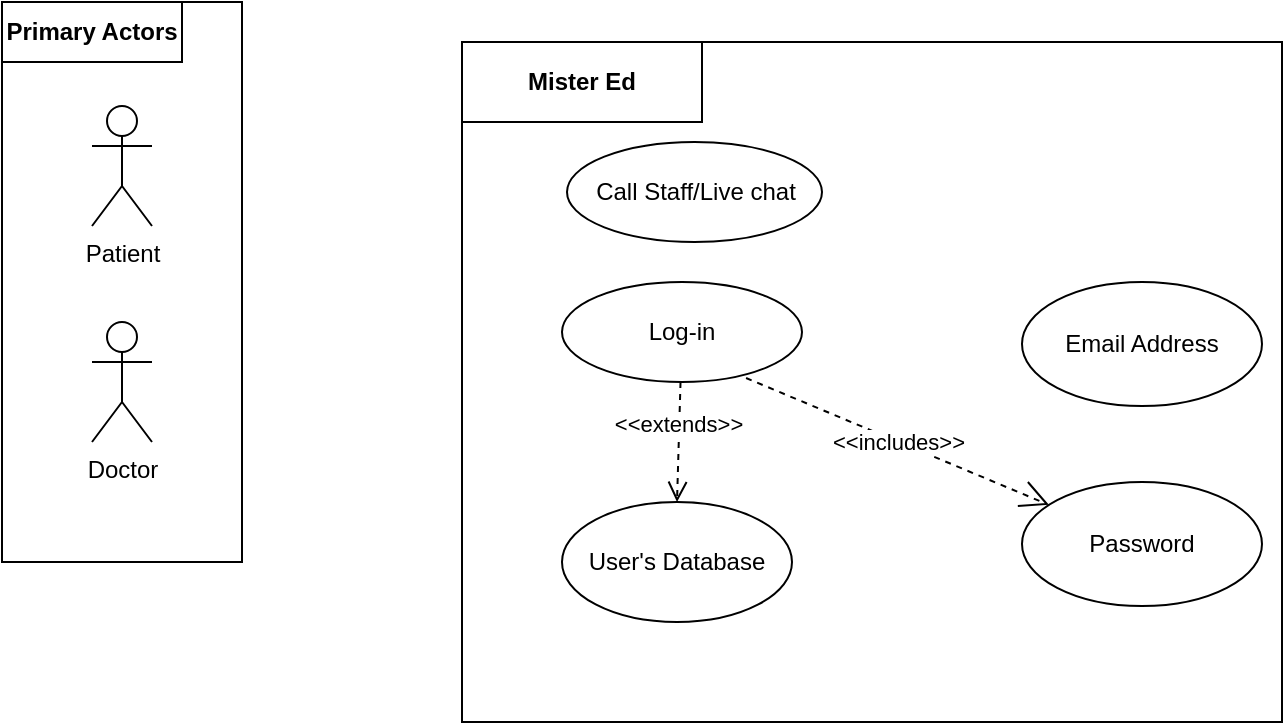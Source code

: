 <mxfile version="24.7.15">
  <diagram name="Page-1" id="hzORNXav-0Q0C-apcLpn">
    <mxGraphModel dx="1434" dy="759" grid="1" gridSize="10" guides="1" tooltips="1" connect="1" arrows="1" fold="1" page="1" pageScale="1" pageWidth="850" pageHeight="1100" math="0" shadow="0">
      <root>
        <mxCell id="0" />
        <mxCell id="1" parent="0" />
        <mxCell id="I_QVvolvyh0wgv4aYKM6-1" value="" style="rounded=0;whiteSpace=wrap;html=1;" vertex="1" parent="1">
          <mxGeometry x="100" y="40" width="120" height="280" as="geometry" />
        </mxCell>
        <mxCell id="I_QVvolvyh0wgv4aYKM6-2" value="Patient" style="shape=umlActor;verticalLabelPosition=bottom;verticalAlign=top;html=1;outlineConnect=0;" vertex="1" parent="1">
          <mxGeometry x="145" y="92" width="30" height="60" as="geometry" />
        </mxCell>
        <mxCell id="I_QVvolvyh0wgv4aYKM6-3" value="&lt;b&gt;Primary Actors&lt;/b&gt;" style="rounded=0;whiteSpace=wrap;html=1;" vertex="1" parent="1">
          <mxGeometry x="100" y="40" width="90" height="30" as="geometry" />
        </mxCell>
        <mxCell id="I_QVvolvyh0wgv4aYKM6-4" value="Doctor" style="shape=umlActor;verticalLabelPosition=bottom;verticalAlign=top;html=1;outlineConnect=0;" vertex="1" parent="1">
          <mxGeometry x="145" y="200" width="30" height="60" as="geometry" />
        </mxCell>
        <mxCell id="I_QVvolvyh0wgv4aYKM6-6" value="" style="rounded=0;whiteSpace=wrap;html=1;" vertex="1" parent="1">
          <mxGeometry x="330" y="60" width="410" height="340" as="geometry" />
        </mxCell>
        <mxCell id="I_QVvolvyh0wgv4aYKM6-7" value="&lt;b&gt; Mister Ed&lt;/b&gt;" style="rounded=0;whiteSpace=wrap;html=1;" vertex="1" parent="1">
          <mxGeometry x="330" y="60" width="120" height="40" as="geometry" />
        </mxCell>
        <mxCell id="I_QVvolvyh0wgv4aYKM6-8" value="Log-in" style="ellipse;whiteSpace=wrap;html=1;" vertex="1" parent="1">
          <mxGeometry x="380" y="180" width="120" height="50" as="geometry" />
        </mxCell>
        <mxCell id="I_QVvolvyh0wgv4aYKM6-9" value="User&#39;s Database" style="ellipse;whiteSpace=wrap;html=1;" vertex="1" parent="1">
          <mxGeometry x="380" y="290" width="115" height="60" as="geometry" />
        </mxCell>
        <mxCell id="I_QVvolvyh0wgv4aYKM6-10" value="&amp;lt;&amp;lt;extends&amp;gt;&amp;gt;" style="html=1;verticalAlign=bottom;endArrow=open;dashed=1;endSize=8;curved=0;rounded=0;entryX=0.5;entryY=0;entryDx=0;entryDy=0;" edge="1" parent="1" source="I_QVvolvyh0wgv4aYKM6-8" target="I_QVvolvyh0wgv4aYKM6-9">
          <mxGeometry relative="1" as="geometry">
            <mxPoint x="460" y="400" as="sourcePoint" />
            <mxPoint x="380" y="400" as="targetPoint" />
          </mxGeometry>
        </mxCell>
        <mxCell id="I_QVvolvyh0wgv4aYKM6-11" value="Email Address" style="ellipse;whiteSpace=wrap;html=1;" vertex="1" parent="1">
          <mxGeometry x="610" y="180" width="120" height="62" as="geometry" />
        </mxCell>
        <mxCell id="I_QVvolvyh0wgv4aYKM6-13" value="Password" style="ellipse;whiteSpace=wrap;html=1;" vertex="1" parent="1">
          <mxGeometry x="610" y="280" width="120" height="62" as="geometry" />
        </mxCell>
        <mxCell id="I_QVvolvyh0wgv4aYKM6-14" value="&amp;lt;&amp;lt;includes&amp;gt;&amp;gt;" style="endArrow=open;endSize=12;dashed=1;html=1;rounded=0;exitX=0.767;exitY=0.96;exitDx=0;exitDy=0;exitPerimeter=0;" edge="1" parent="1" source="I_QVvolvyh0wgv4aYKM6-8" target="I_QVvolvyh0wgv4aYKM6-13">
          <mxGeometry width="160" relative="1" as="geometry">
            <mxPoint x="507" y="222" as="sourcePoint" />
            <mxPoint x="620" y="221" as="targetPoint" />
          </mxGeometry>
        </mxCell>
        <mxCell id="I_QVvolvyh0wgv4aYKM6-15" value="Call Staff/Live chat" style="ellipse;whiteSpace=wrap;html=1;" vertex="1" parent="1">
          <mxGeometry x="382.5" y="110" width="127.5" height="50" as="geometry" />
        </mxCell>
      </root>
    </mxGraphModel>
  </diagram>
</mxfile>
